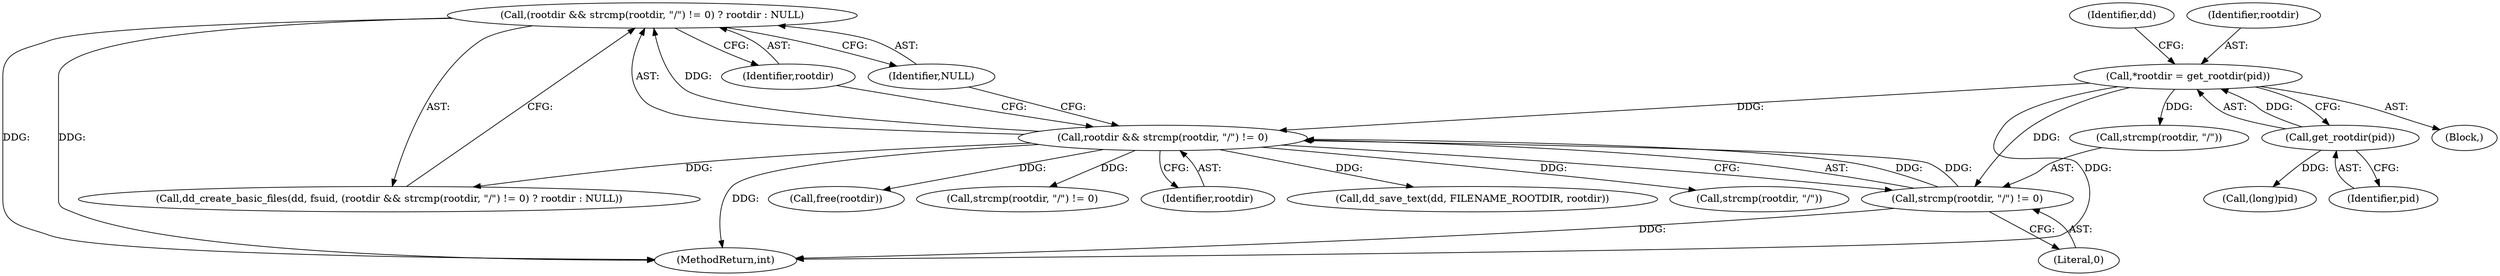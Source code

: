 digraph "0_abrt_80408e9e24a1c10f85fd969e1853e0f192157f92_0@pointer" {
"1000632" [label="(Call,(rootdir && strcmp(rootdir, \"/\") != 0) ? rootdir : NULL)"];
"1000633" [label="(Call,rootdir && strcmp(rootdir, \"/\") != 0)"];
"1000625" [label="(Call,*rootdir = get_rootdir(pid))"];
"1000627" [label="(Call,get_rootdir(pid))"];
"1000635" [label="(Call,strcmp(rootdir, \"/\") != 0)"];
"1000640" [label="(Identifier,rootdir)"];
"1000627" [label="(Call,get_rootdir(pid))"];
"1000625" [label="(Call,*rootdir = get_rootdir(pid))"];
"1000639" [label="(Literal,0)"];
"1000629" [label="(Call,dd_create_basic_files(dd, fsuid, (rootdir && strcmp(rootdir, \"/\") != 0) ? rootdir : NULL))"];
"1001100" [label="(Call,free(rootdir))"];
"1000784" [label="(Call,strcmp(rootdir, \"/\") != 0)"];
"1000641" [label="(Identifier,NULL)"];
"1000633" [label="(Call,rootdir && strcmp(rootdir, \"/\") != 0)"];
"1000634" [label="(Identifier,rootdir)"];
"1000635" [label="(Call,strcmp(rootdir, \"/\") != 0)"];
"1000630" [label="(Identifier,dd)"];
"1000632" [label="(Call,(rootdir && strcmp(rootdir, \"/\") != 0) ? rootdir : NULL)"];
"1000628" [label="(Identifier,pid)"];
"1000789" [label="(Call,dd_save_text(dd, FILENAME_ROOTDIR, rootdir))"];
"1000785" [label="(Call,strcmp(rootdir, \"/\"))"];
"1000636" [label="(Call,strcmp(rootdir, \"/\"))"];
"1000626" [label="(Identifier,rootdir)"];
"1000649" [label="(Call,(long)pid)"];
"1001168" [label="(MethodReturn,int)"];
"1000623" [label="(Block,)"];
"1000632" -> "1000629"  [label="AST: "];
"1000632" -> "1000640"  [label="CFG: "];
"1000632" -> "1000641"  [label="CFG: "];
"1000633" -> "1000632"  [label="AST: "];
"1000640" -> "1000632"  [label="AST: "];
"1000641" -> "1000632"  [label="AST: "];
"1000629" -> "1000632"  [label="CFG: "];
"1000632" -> "1001168"  [label="DDG: "];
"1000632" -> "1001168"  [label="DDG: "];
"1000633" -> "1000632"  [label="DDG: "];
"1000633" -> "1000634"  [label="CFG: "];
"1000633" -> "1000635"  [label="CFG: "];
"1000634" -> "1000633"  [label="AST: "];
"1000635" -> "1000633"  [label="AST: "];
"1000640" -> "1000633"  [label="CFG: "];
"1000641" -> "1000633"  [label="CFG: "];
"1000633" -> "1001168"  [label="DDG: "];
"1000633" -> "1000629"  [label="DDG: "];
"1000625" -> "1000633"  [label="DDG: "];
"1000635" -> "1000633"  [label="DDG: "];
"1000635" -> "1000633"  [label="DDG: "];
"1000633" -> "1000784"  [label="DDG: "];
"1000633" -> "1000785"  [label="DDG: "];
"1000633" -> "1000789"  [label="DDG: "];
"1000633" -> "1001100"  [label="DDG: "];
"1000625" -> "1000623"  [label="AST: "];
"1000625" -> "1000627"  [label="CFG: "];
"1000626" -> "1000625"  [label="AST: "];
"1000627" -> "1000625"  [label="AST: "];
"1000630" -> "1000625"  [label="CFG: "];
"1000625" -> "1001168"  [label="DDG: "];
"1000627" -> "1000625"  [label="DDG: "];
"1000625" -> "1000635"  [label="DDG: "];
"1000625" -> "1000636"  [label="DDG: "];
"1000627" -> "1000628"  [label="CFG: "];
"1000628" -> "1000627"  [label="AST: "];
"1000627" -> "1000649"  [label="DDG: "];
"1000635" -> "1000639"  [label="CFG: "];
"1000636" -> "1000635"  [label="AST: "];
"1000639" -> "1000635"  [label="AST: "];
"1000635" -> "1001168"  [label="DDG: "];
}
